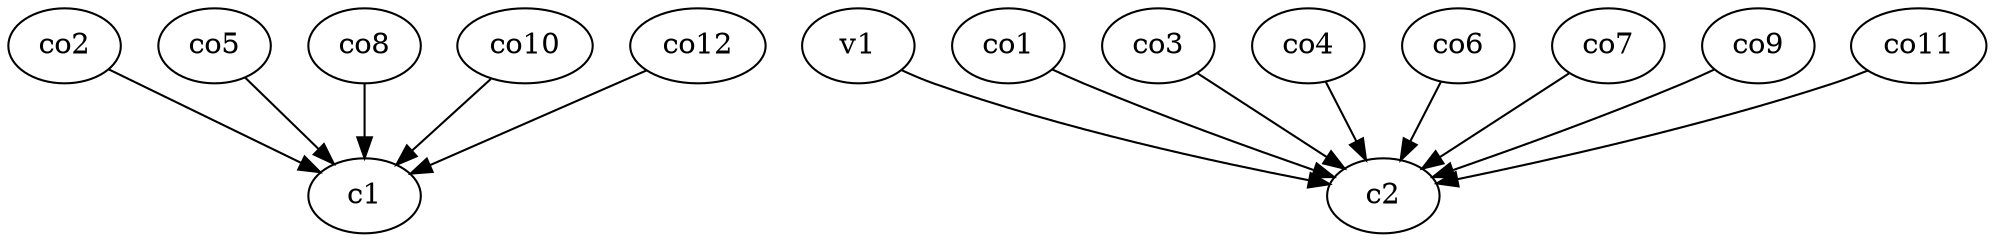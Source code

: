strict digraph  {
c1;
c2;
v1;
co1;
co2;
co3;
co4;
co5;
co6;
co7;
co8;
co9;
co10;
co11;
co12;
v1 -> c2  [weight=1];
co1 -> c2  [weight=1];
co2 -> c1  [weight=1];
co3 -> c2  [weight=1];
co4 -> c2  [weight=1];
co5 -> c1  [weight=1];
co6 -> c2  [weight=1];
co7 -> c2  [weight=1];
co8 -> c1  [weight=1];
co9 -> c2  [weight=1];
co10 -> c1  [weight=1];
co11 -> c2  [weight=1];
co12 -> c1  [weight=1];
}
